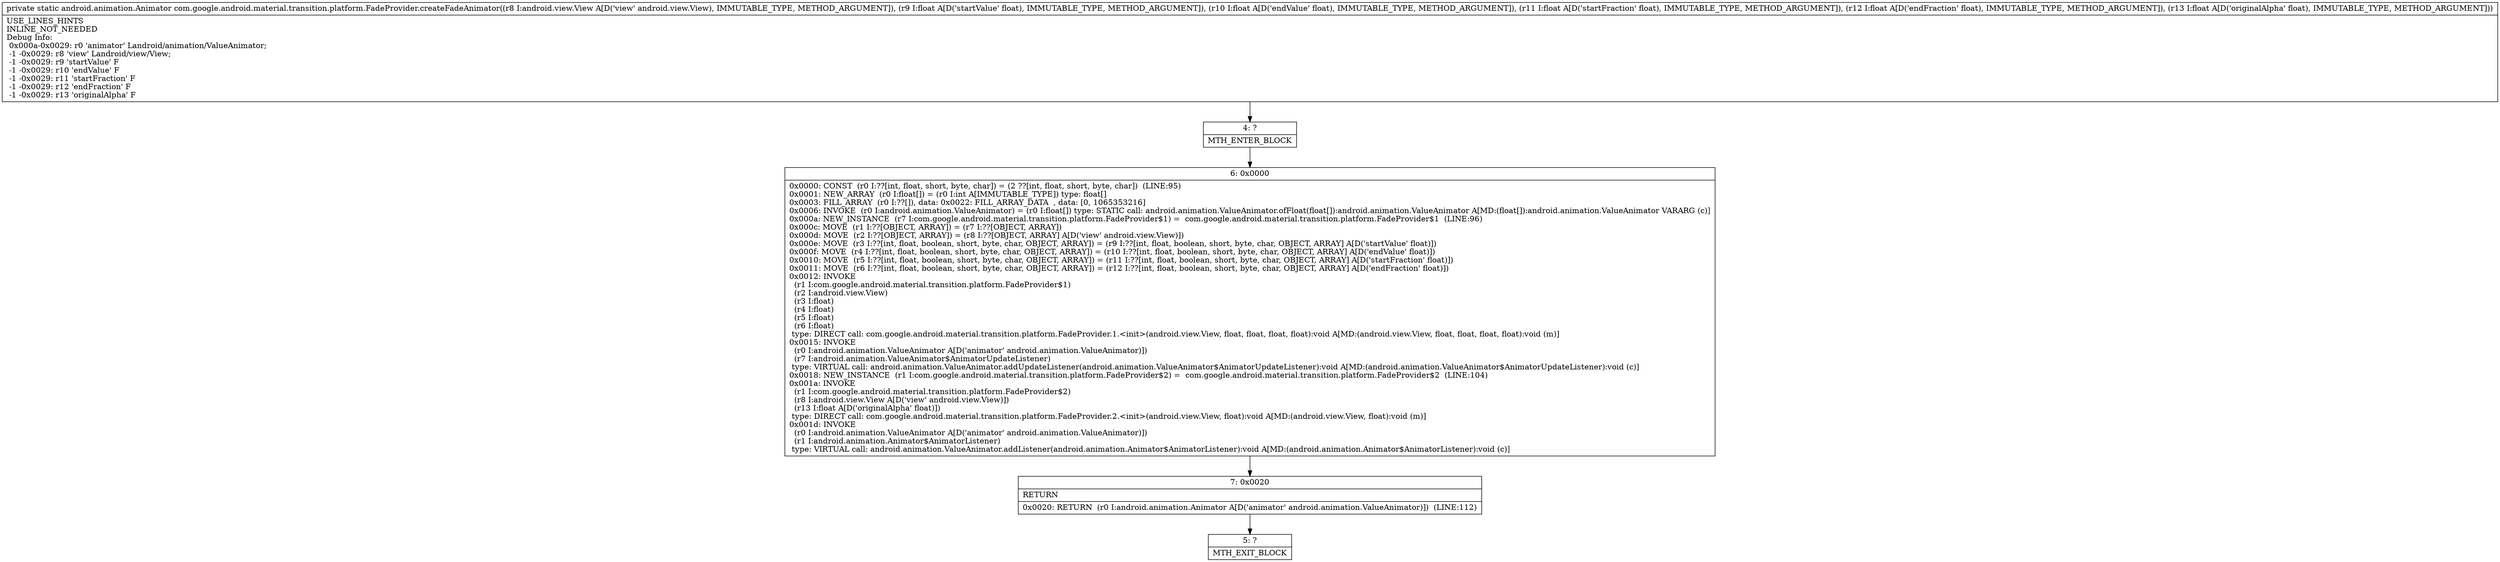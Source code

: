 digraph "CFG forcom.google.android.material.transition.platform.FadeProvider.createFadeAnimator(Landroid\/view\/View;FFFFF)Landroid\/animation\/Animator;" {
Node_4 [shape=record,label="{4\:\ ?|MTH_ENTER_BLOCK\l}"];
Node_6 [shape=record,label="{6\:\ 0x0000|0x0000: CONST  (r0 I:??[int, float, short, byte, char]) = (2 ??[int, float, short, byte, char])  (LINE:95)\l0x0001: NEW_ARRAY  (r0 I:float[]) = (r0 I:int A[IMMUTABLE_TYPE]) type: float[] \l0x0003: FILL_ARRAY  (r0 I:??[]), data: 0x0022: FILL_ARRAY_DATA  , data: [0, 1065353216] \l0x0006: INVOKE  (r0 I:android.animation.ValueAnimator) = (r0 I:float[]) type: STATIC call: android.animation.ValueAnimator.ofFloat(float[]):android.animation.ValueAnimator A[MD:(float[]):android.animation.ValueAnimator VARARG (c)]\l0x000a: NEW_INSTANCE  (r7 I:com.google.android.material.transition.platform.FadeProvider$1) =  com.google.android.material.transition.platform.FadeProvider$1  (LINE:96)\l0x000c: MOVE  (r1 I:??[OBJECT, ARRAY]) = (r7 I:??[OBJECT, ARRAY]) \l0x000d: MOVE  (r2 I:??[OBJECT, ARRAY]) = (r8 I:??[OBJECT, ARRAY] A[D('view' android.view.View)]) \l0x000e: MOVE  (r3 I:??[int, float, boolean, short, byte, char, OBJECT, ARRAY]) = (r9 I:??[int, float, boolean, short, byte, char, OBJECT, ARRAY] A[D('startValue' float)]) \l0x000f: MOVE  (r4 I:??[int, float, boolean, short, byte, char, OBJECT, ARRAY]) = (r10 I:??[int, float, boolean, short, byte, char, OBJECT, ARRAY] A[D('endValue' float)]) \l0x0010: MOVE  (r5 I:??[int, float, boolean, short, byte, char, OBJECT, ARRAY]) = (r11 I:??[int, float, boolean, short, byte, char, OBJECT, ARRAY] A[D('startFraction' float)]) \l0x0011: MOVE  (r6 I:??[int, float, boolean, short, byte, char, OBJECT, ARRAY]) = (r12 I:??[int, float, boolean, short, byte, char, OBJECT, ARRAY] A[D('endFraction' float)]) \l0x0012: INVOKE  \l  (r1 I:com.google.android.material.transition.platform.FadeProvider$1)\l  (r2 I:android.view.View)\l  (r3 I:float)\l  (r4 I:float)\l  (r5 I:float)\l  (r6 I:float)\l type: DIRECT call: com.google.android.material.transition.platform.FadeProvider.1.\<init\>(android.view.View, float, float, float, float):void A[MD:(android.view.View, float, float, float, float):void (m)]\l0x0015: INVOKE  \l  (r0 I:android.animation.ValueAnimator A[D('animator' android.animation.ValueAnimator)])\l  (r7 I:android.animation.ValueAnimator$AnimatorUpdateListener)\l type: VIRTUAL call: android.animation.ValueAnimator.addUpdateListener(android.animation.ValueAnimator$AnimatorUpdateListener):void A[MD:(android.animation.ValueAnimator$AnimatorUpdateListener):void (c)]\l0x0018: NEW_INSTANCE  (r1 I:com.google.android.material.transition.platform.FadeProvider$2) =  com.google.android.material.transition.platform.FadeProvider$2  (LINE:104)\l0x001a: INVOKE  \l  (r1 I:com.google.android.material.transition.platform.FadeProvider$2)\l  (r8 I:android.view.View A[D('view' android.view.View)])\l  (r13 I:float A[D('originalAlpha' float)])\l type: DIRECT call: com.google.android.material.transition.platform.FadeProvider.2.\<init\>(android.view.View, float):void A[MD:(android.view.View, float):void (m)]\l0x001d: INVOKE  \l  (r0 I:android.animation.ValueAnimator A[D('animator' android.animation.ValueAnimator)])\l  (r1 I:android.animation.Animator$AnimatorListener)\l type: VIRTUAL call: android.animation.ValueAnimator.addListener(android.animation.Animator$AnimatorListener):void A[MD:(android.animation.Animator$AnimatorListener):void (c)]\l}"];
Node_7 [shape=record,label="{7\:\ 0x0020|RETURN\l|0x0020: RETURN  (r0 I:android.animation.Animator A[D('animator' android.animation.ValueAnimator)])  (LINE:112)\l}"];
Node_5 [shape=record,label="{5\:\ ?|MTH_EXIT_BLOCK\l}"];
MethodNode[shape=record,label="{private static android.animation.Animator com.google.android.material.transition.platform.FadeProvider.createFadeAnimator((r8 I:android.view.View A[D('view' android.view.View), IMMUTABLE_TYPE, METHOD_ARGUMENT]), (r9 I:float A[D('startValue' float), IMMUTABLE_TYPE, METHOD_ARGUMENT]), (r10 I:float A[D('endValue' float), IMMUTABLE_TYPE, METHOD_ARGUMENT]), (r11 I:float A[D('startFraction' float), IMMUTABLE_TYPE, METHOD_ARGUMENT]), (r12 I:float A[D('endFraction' float), IMMUTABLE_TYPE, METHOD_ARGUMENT]), (r13 I:float A[D('originalAlpha' float), IMMUTABLE_TYPE, METHOD_ARGUMENT]))  | USE_LINES_HINTS\lINLINE_NOT_NEEDED\lDebug Info:\l  0x000a\-0x0029: r0 'animator' Landroid\/animation\/ValueAnimator;\l  \-1 \-0x0029: r8 'view' Landroid\/view\/View;\l  \-1 \-0x0029: r9 'startValue' F\l  \-1 \-0x0029: r10 'endValue' F\l  \-1 \-0x0029: r11 'startFraction' F\l  \-1 \-0x0029: r12 'endFraction' F\l  \-1 \-0x0029: r13 'originalAlpha' F\l}"];
MethodNode -> Node_4;Node_4 -> Node_6;
Node_6 -> Node_7;
Node_7 -> Node_5;
}

